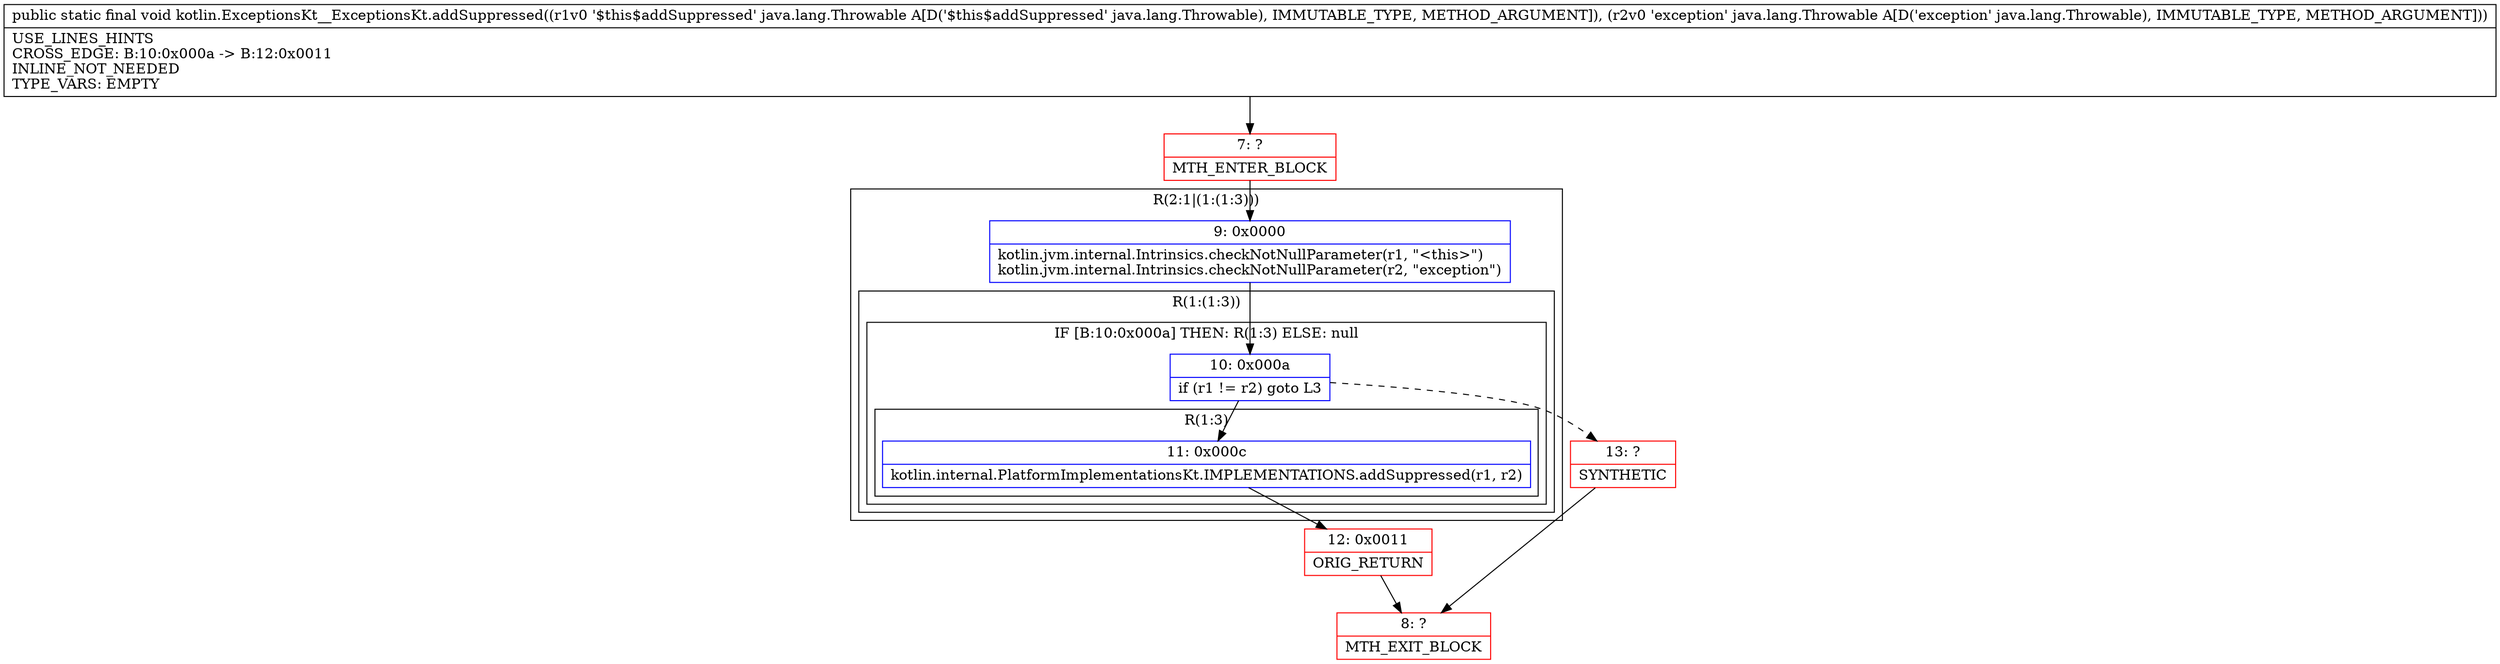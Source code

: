 digraph "CFG forkotlin.ExceptionsKt__ExceptionsKt.addSuppressed(Ljava\/lang\/Throwable;Ljava\/lang\/Throwable;)V" {
subgraph cluster_Region_1698856820 {
label = "R(2:1|(1:(1:3)))";
node [shape=record,color=blue];
Node_9 [shape=record,label="{9\:\ 0x0000|kotlin.jvm.internal.Intrinsics.checkNotNullParameter(r1, \"\<this\>\")\lkotlin.jvm.internal.Intrinsics.checkNotNullParameter(r2, \"exception\")\l}"];
subgraph cluster_Region_1824414042 {
label = "R(1:(1:3))";
node [shape=record,color=blue];
subgraph cluster_IfRegion_1641049135 {
label = "IF [B:10:0x000a] THEN: R(1:3) ELSE: null";
node [shape=record,color=blue];
Node_10 [shape=record,label="{10\:\ 0x000a|if (r1 != r2) goto L3\l}"];
subgraph cluster_Region_531212171 {
label = "R(1:3)";
node [shape=record,color=blue];
Node_11 [shape=record,label="{11\:\ 0x000c|kotlin.internal.PlatformImplementationsKt.IMPLEMENTATIONS.addSuppressed(r1, r2)\l}"];
}
}
}
}
Node_7 [shape=record,color=red,label="{7\:\ ?|MTH_ENTER_BLOCK\l}"];
Node_12 [shape=record,color=red,label="{12\:\ 0x0011|ORIG_RETURN\l}"];
Node_8 [shape=record,color=red,label="{8\:\ ?|MTH_EXIT_BLOCK\l}"];
Node_13 [shape=record,color=red,label="{13\:\ ?|SYNTHETIC\l}"];
MethodNode[shape=record,label="{public static final void kotlin.ExceptionsKt__ExceptionsKt.addSuppressed((r1v0 '$this$addSuppressed' java.lang.Throwable A[D('$this$addSuppressed' java.lang.Throwable), IMMUTABLE_TYPE, METHOD_ARGUMENT]), (r2v0 'exception' java.lang.Throwable A[D('exception' java.lang.Throwable), IMMUTABLE_TYPE, METHOD_ARGUMENT]))  | USE_LINES_HINTS\lCROSS_EDGE: B:10:0x000a \-\> B:12:0x0011\lINLINE_NOT_NEEDED\lTYPE_VARS: EMPTY\l}"];
MethodNode -> Node_7;Node_9 -> Node_10;
Node_10 -> Node_11;
Node_10 -> Node_13[style=dashed];
Node_11 -> Node_12;
Node_7 -> Node_9;
Node_12 -> Node_8;
Node_13 -> Node_8;
}

